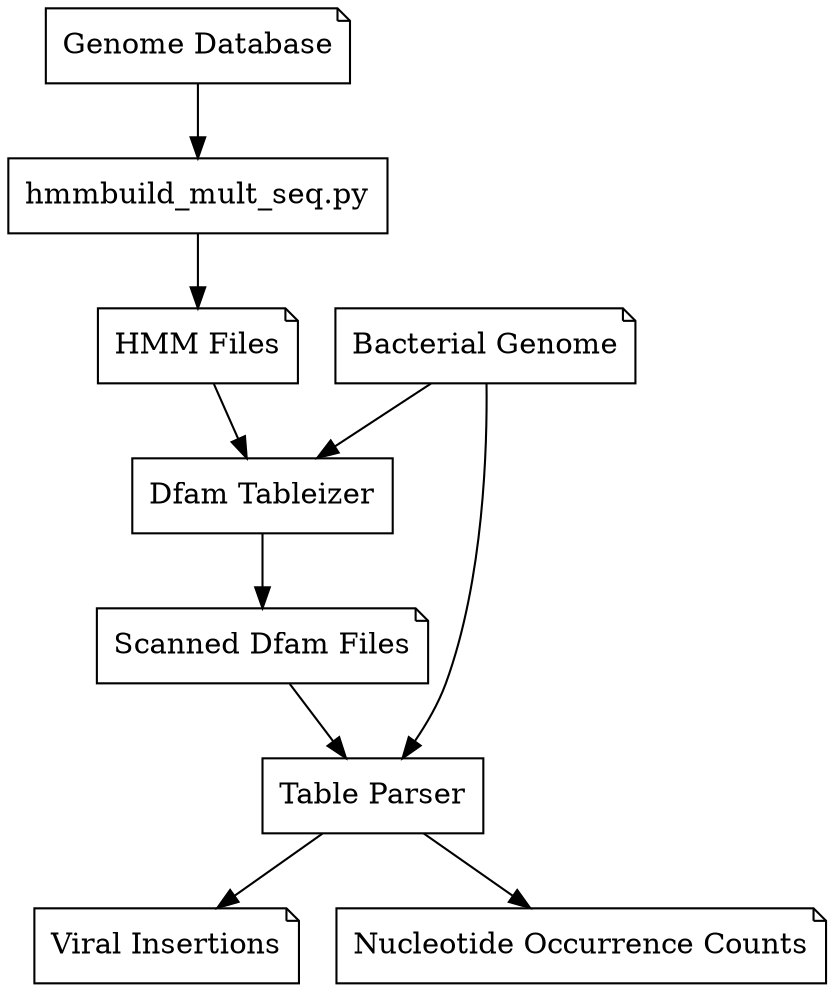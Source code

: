 strict digraph Workflow {
    // Data
    node [shape=note fillcolor=red]
    GD [label="Genome Database"]
    HMM [label="HMM Files"]
    BG [label="Bacterial Genome"]
    SDF [label="Scanned Dfam Files"]
    VI [label="Viral Insertions"]
    NOC [label="Nucleotide Occurrence Counts"]

    // Scripts
    node [shape=box]
    HMMB [label="hmmbuild_mult_seq.py"]
    DT [label="Dfam Tableizer"]
    TP [label="Table Parser"]

    // Pipeline
    GD -> HMMB
    HMMB -> HMM

    HMM -> DT
    BG -> DT
    DT -> SDF

    BG -> TP
    SDF -> TP
    TP -> VI
    TP -> NOC
}